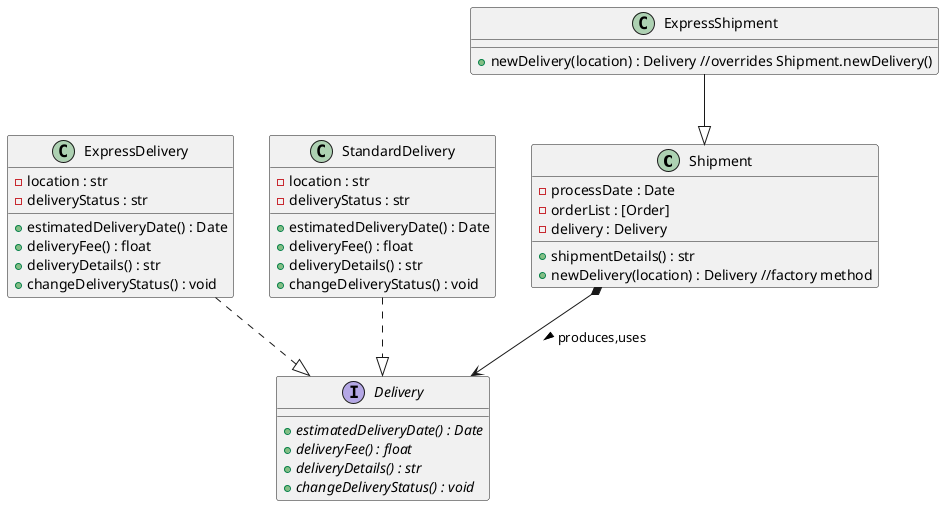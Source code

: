 @startuml
  class Shipment{
    - processDate : Date
    - orderList : [Order]
    - delivery : Delivery
    + shipmentDetails() : str
    + newDelivery(location) : Delivery //factory method
  }

  class ExpressShipment{
    + newDelivery(location) : Delivery //overrides Shipment.newDelivery()
  }

  interface Delivery{
    + {abstract} estimatedDeliveryDate() : Date
    + {abstract} deliveryFee() : float
    + {abstract} deliveryDetails() : str
    + {abstract} changeDeliveryStatus() : void
  }

  class ExpressDelivery{
  - location : str
  - deliveryStatus : str
  + estimatedDeliveryDate() : Date
  + deliveryFee() : float
  + deliveryDetails() : str
  + changeDeliveryStatus() : void
  }

  class StandardDelivery{
    - location : str
    - deliveryStatus : str
    + estimatedDeliveryDate() : Date
    + deliveryFee() : float
    + deliveryDetails() : str
    + changeDeliveryStatus() : void
  }

Shipment *--> Delivery : produces,uses >
StandardDelivery ..|> Delivery
ExpressDelivery ..|> Delivery
ExpressShipment --|> Shipment
@enduml
